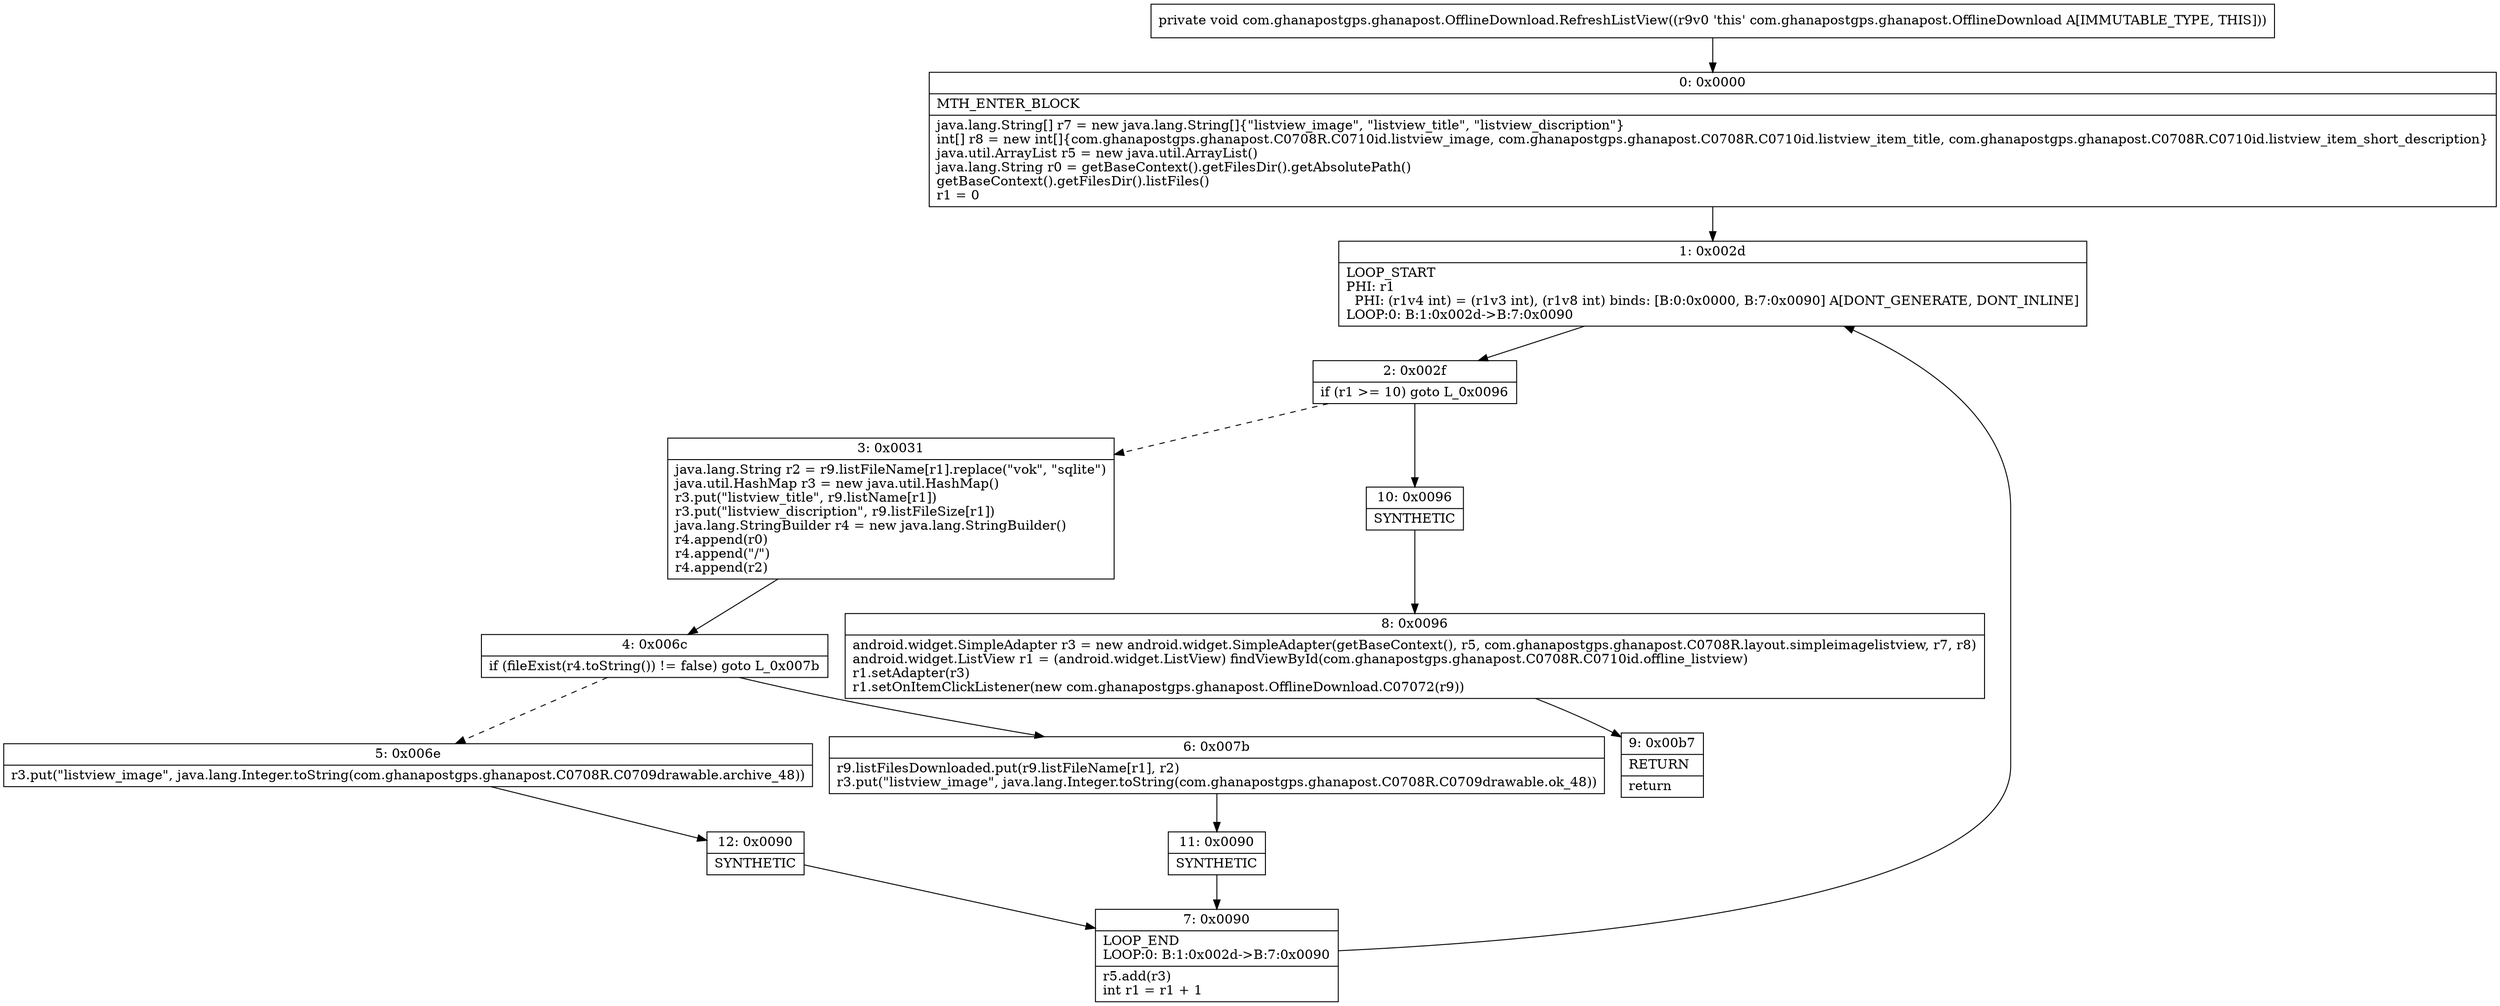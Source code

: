 digraph "CFG forcom.ghanapostgps.ghanapost.OfflineDownload.RefreshListView()V" {
Node_0 [shape=record,label="{0\:\ 0x0000|MTH_ENTER_BLOCK\l|java.lang.String[] r7 = new java.lang.String[]\{\"listview_image\", \"listview_title\", \"listview_discription\"\}\lint[] r8 = new int[]\{com.ghanapostgps.ghanapost.C0708R.C0710id.listview_image, com.ghanapostgps.ghanapost.C0708R.C0710id.listview_item_title, com.ghanapostgps.ghanapost.C0708R.C0710id.listview_item_short_description\}\ljava.util.ArrayList r5 = new java.util.ArrayList()\ljava.lang.String r0 = getBaseContext().getFilesDir().getAbsolutePath()\lgetBaseContext().getFilesDir().listFiles()\lr1 = 0\l}"];
Node_1 [shape=record,label="{1\:\ 0x002d|LOOP_START\lPHI: r1 \l  PHI: (r1v4 int) = (r1v3 int), (r1v8 int) binds: [B:0:0x0000, B:7:0x0090] A[DONT_GENERATE, DONT_INLINE]\lLOOP:0: B:1:0x002d\-\>B:7:0x0090\l}"];
Node_2 [shape=record,label="{2\:\ 0x002f|if (r1 \>= 10) goto L_0x0096\l}"];
Node_3 [shape=record,label="{3\:\ 0x0031|java.lang.String r2 = r9.listFileName[r1].replace(\"vok\", \"sqlite\")\ljava.util.HashMap r3 = new java.util.HashMap()\lr3.put(\"listview_title\", r9.listName[r1])\lr3.put(\"listview_discription\", r9.listFileSize[r1])\ljava.lang.StringBuilder r4 = new java.lang.StringBuilder()\lr4.append(r0)\lr4.append(\"\/\")\lr4.append(r2)\l}"];
Node_4 [shape=record,label="{4\:\ 0x006c|if (fileExist(r4.toString()) != false) goto L_0x007b\l}"];
Node_5 [shape=record,label="{5\:\ 0x006e|r3.put(\"listview_image\", java.lang.Integer.toString(com.ghanapostgps.ghanapost.C0708R.C0709drawable.archive_48))\l}"];
Node_6 [shape=record,label="{6\:\ 0x007b|r9.listFilesDownloaded.put(r9.listFileName[r1], r2)\lr3.put(\"listview_image\", java.lang.Integer.toString(com.ghanapostgps.ghanapost.C0708R.C0709drawable.ok_48))\l}"];
Node_7 [shape=record,label="{7\:\ 0x0090|LOOP_END\lLOOP:0: B:1:0x002d\-\>B:7:0x0090\l|r5.add(r3)\lint r1 = r1 + 1\l}"];
Node_8 [shape=record,label="{8\:\ 0x0096|android.widget.SimpleAdapter r3 = new android.widget.SimpleAdapter(getBaseContext(), r5, com.ghanapostgps.ghanapost.C0708R.layout.simpleimagelistview, r7, r8)\landroid.widget.ListView r1 = (android.widget.ListView) findViewById(com.ghanapostgps.ghanapost.C0708R.C0710id.offline_listview)\lr1.setAdapter(r3)\lr1.setOnItemClickListener(new com.ghanapostgps.ghanapost.OfflineDownload.C07072(r9))\l}"];
Node_9 [shape=record,label="{9\:\ 0x00b7|RETURN\l|return\l}"];
Node_10 [shape=record,label="{10\:\ 0x0096|SYNTHETIC\l}"];
Node_11 [shape=record,label="{11\:\ 0x0090|SYNTHETIC\l}"];
Node_12 [shape=record,label="{12\:\ 0x0090|SYNTHETIC\l}"];
MethodNode[shape=record,label="{private void com.ghanapostgps.ghanapost.OfflineDownload.RefreshListView((r9v0 'this' com.ghanapostgps.ghanapost.OfflineDownload A[IMMUTABLE_TYPE, THIS])) }"];
MethodNode -> Node_0;
Node_0 -> Node_1;
Node_1 -> Node_2;
Node_2 -> Node_3[style=dashed];
Node_2 -> Node_10;
Node_3 -> Node_4;
Node_4 -> Node_5[style=dashed];
Node_4 -> Node_6;
Node_5 -> Node_12;
Node_6 -> Node_11;
Node_7 -> Node_1;
Node_8 -> Node_9;
Node_10 -> Node_8;
Node_11 -> Node_7;
Node_12 -> Node_7;
}

